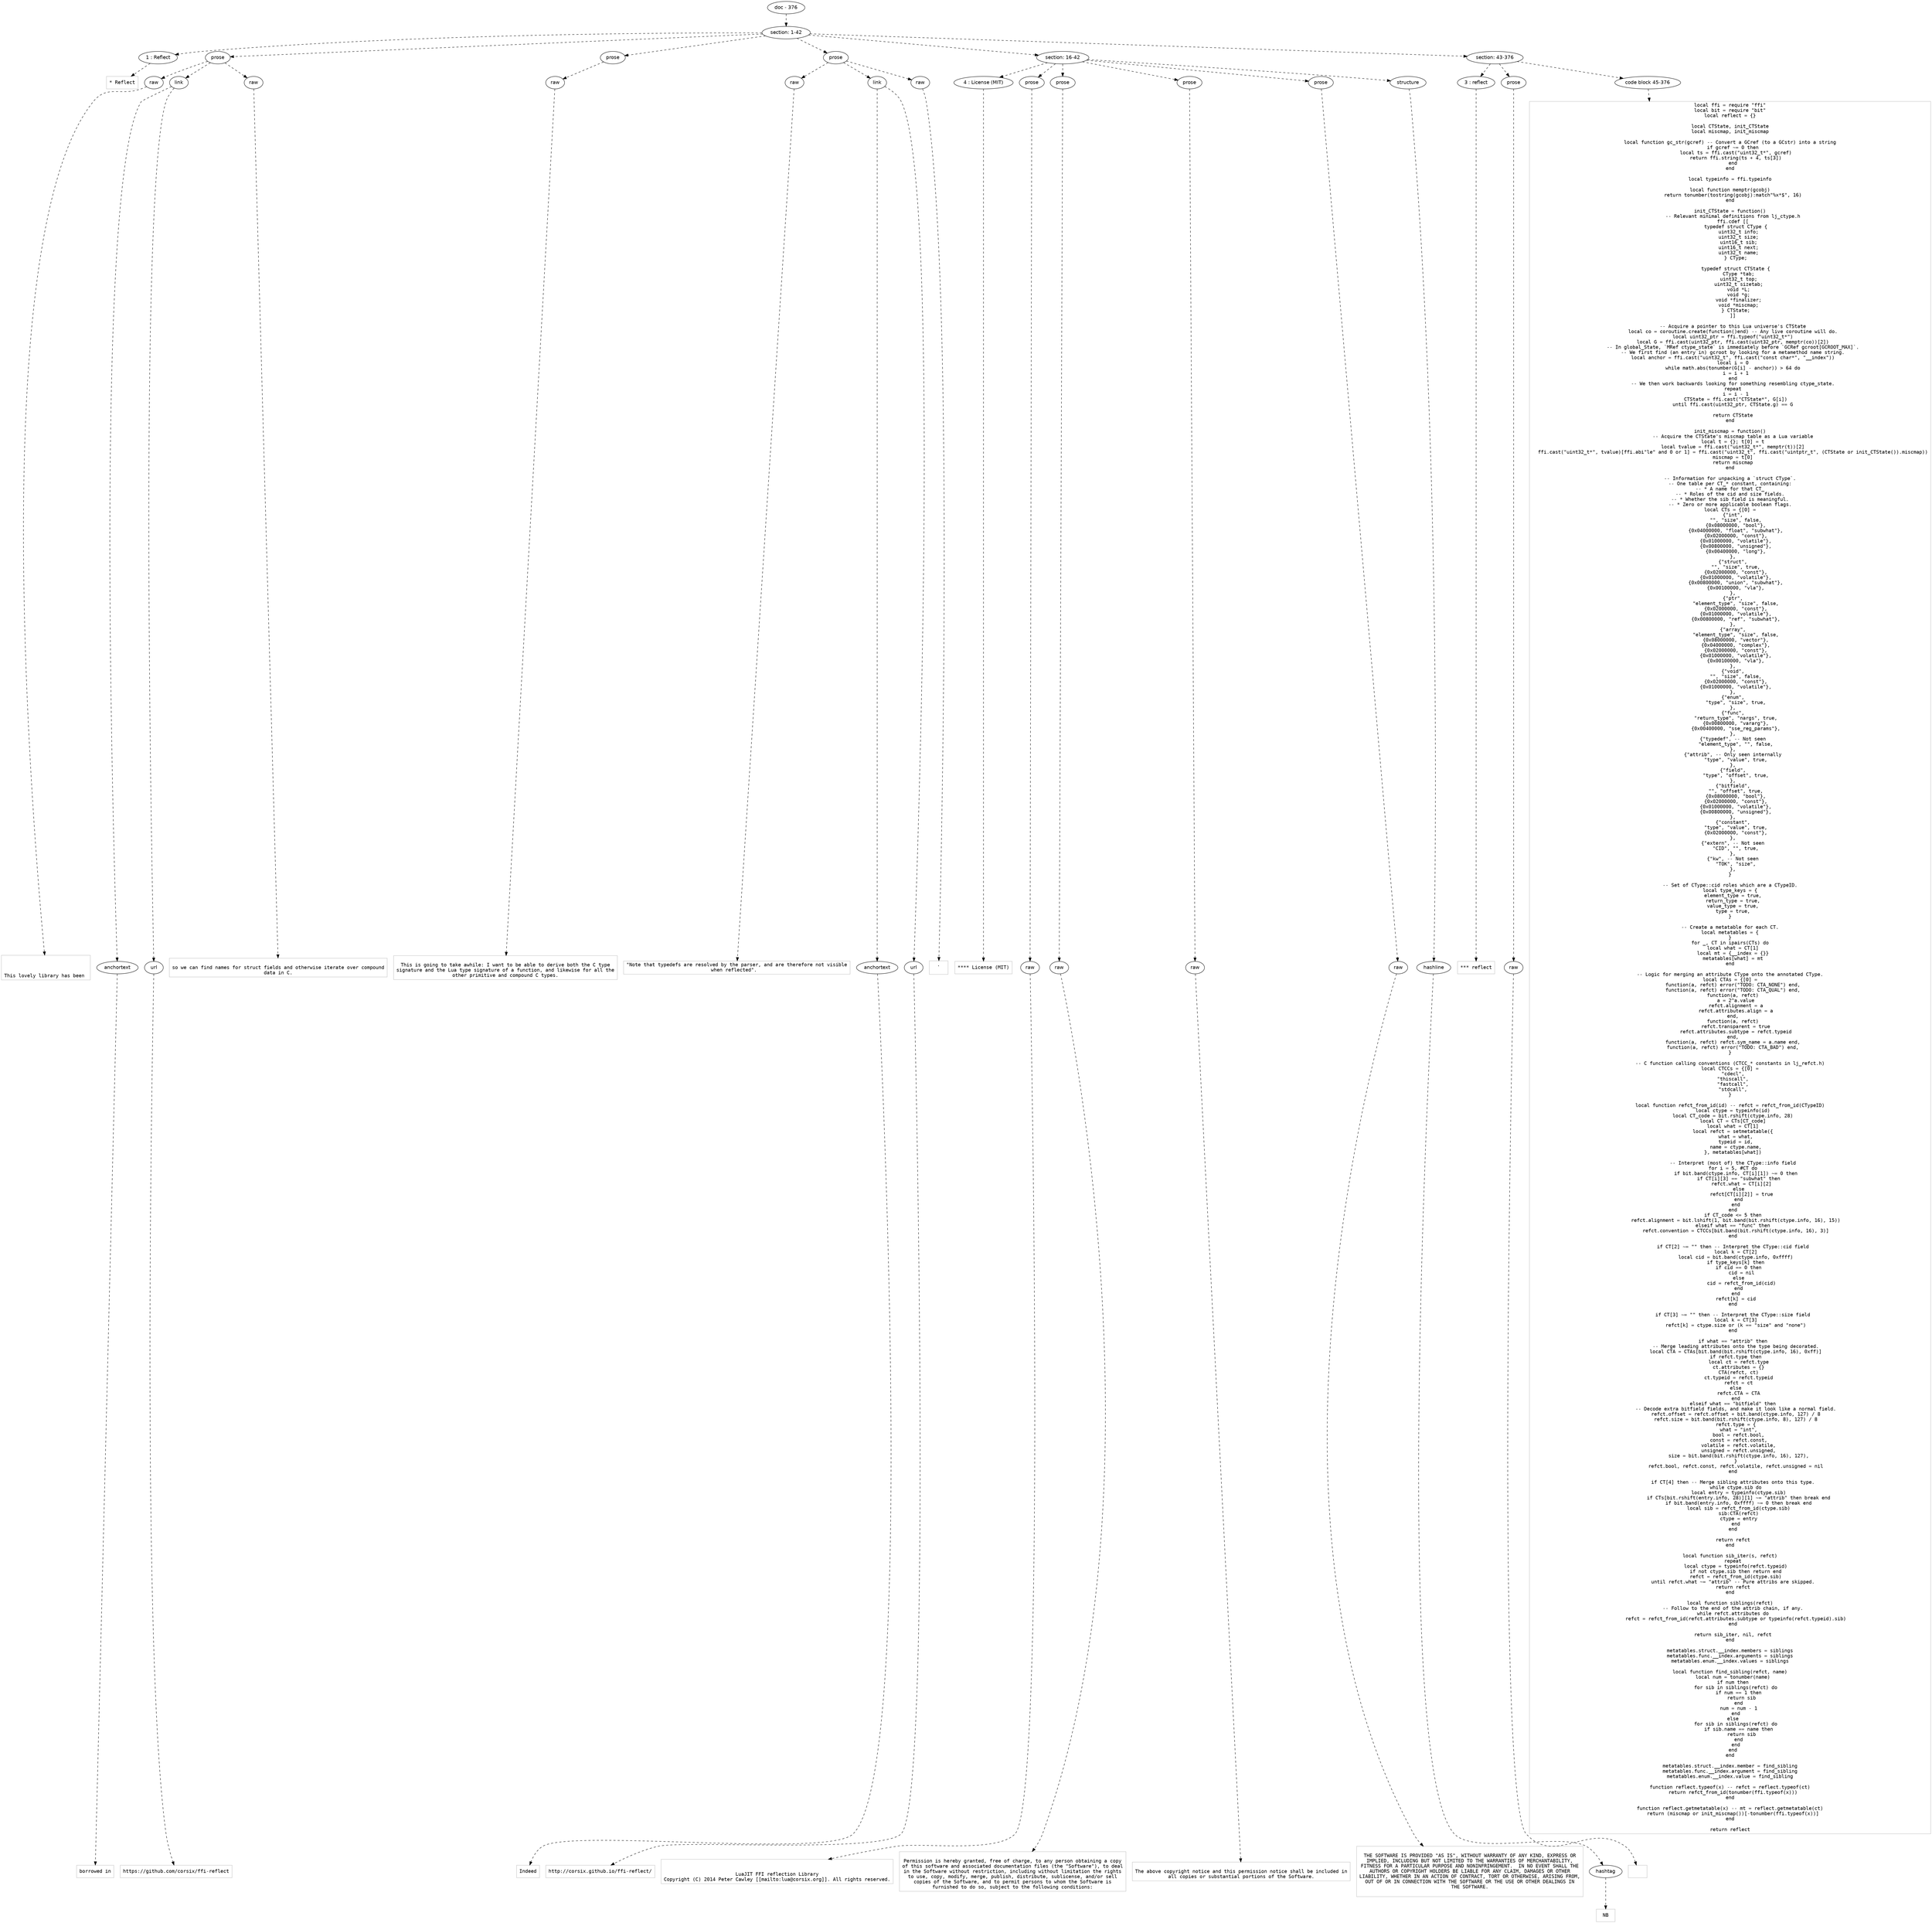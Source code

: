 digraph lpegNode {

node [fontname=Helvetica]
edge [style=dashed]

doc_0 [label="doc - 376"]


doc_0 -> { section_1}
{rank=same; section_1}

section_1 [label="section: 1-42"]


// END RANK doc_0

section_1 -> { header_2 prose_3 prose_4 prose_5 section_6 section_7}
{rank=same; header_2 prose_3 prose_4 prose_5 section_6 section_7}

header_2 [label="1 : Reflect"]

prose_3 [label="prose"]

prose_4 [label="prose"]

prose_5 [label="prose"]

section_6 [label="section: 16-42"]

section_7 [label="section: 43-376"]


// END RANK section_1

header_2 -> leaf_8
leaf_8  [color=Gray,shape=rectangle,fontname=Inconsolata,label="* Reflect"]
// END RANK header_2

prose_3 -> { raw_9 link_10 raw_11}
{rank=same; raw_9 link_10 raw_11}

raw_9 [label="raw"]

link_10 [label="link"]

raw_11 [label="raw"]


// END RANK prose_3

raw_9 -> leaf_12
leaf_12  [color=Gray,shape=rectangle,fontname=Inconsolata,label="


This lovely library has been "]
// END RANK raw_9

link_10 -> { anchortext_13 url_14}
{rank=same; anchortext_13 url_14}

anchortext_13 [label="anchortext"]

url_14 [label="url"]


// END RANK link_10

anchortext_13 -> leaf_15
leaf_15  [color=Gray,shape=rectangle,fontname=Inconsolata,label="borrowed in"]
// END RANK anchortext_13

url_14 -> leaf_16
leaf_16  [color=Gray,shape=rectangle,fontname=Inconsolata,label="https://github.com/corsix/ffi-reflect"]
// END RANK url_14

raw_11 -> leaf_17
leaf_17  [color=Gray,shape=rectangle,fontname=Inconsolata,label="
so we can find names for struct fields and otherwise iterate over compound
data in C.
"]
// END RANK raw_11

prose_4 -> { raw_18}
{rank=same; raw_18}

raw_18 [label="raw"]


// END RANK prose_4

raw_18 -> leaf_19
leaf_19  [color=Gray,shape=rectangle,fontname=Inconsolata,label="
This is going to take awhile: I want to be able to derive both the C type
signature and the Lua type signature of a function, and likewise for all the
other primitive and compound C types.
"]
// END RANK raw_18

prose_5 -> { raw_20 link_21 raw_22}
{rank=same; raw_20 link_21 raw_22}

raw_20 [label="raw"]

link_21 [label="link"]

raw_22 [label="raw"]


// END RANK prose_5

raw_20 -> leaf_23
leaf_23  [color=Gray,shape=rectangle,fontname=Inconsolata,label="
\"Note that typedefs are resolved by the parser, and are therefore not visible
when reflected\".  "]
// END RANK raw_20

link_21 -> { anchortext_24 url_25}
{rank=same; anchortext_24 url_25}

anchortext_24 [label="anchortext"]

url_25 [label="url"]


// END RANK link_21

anchortext_24 -> leaf_26
leaf_26  [color=Gray,shape=rectangle,fontname=Inconsolata,label="Indeed"]
// END RANK anchortext_24

url_25 -> leaf_27
leaf_27  [color=Gray,shape=rectangle,fontname=Inconsolata,label="http://corsix.github.io/ffi-reflect/"]
// END RANK url_25

raw_22 -> leaf_28
leaf_28  [color=Gray,shape=rectangle,fontname=Inconsolata,label=".

"]
// END RANK raw_22

section_6 -> { header_29 prose_30 prose_31 prose_32 prose_33 structure_34}
{rank=same; header_29 prose_30 prose_31 prose_32 prose_33 structure_34}

header_29 [label="4 : License (MIT)"]

prose_30 [label="prose"]

prose_31 [label="prose"]

prose_32 [label="prose"]

prose_33 [label="prose"]

structure_34 [label="structure"]


// END RANK section_6

header_29 -> leaf_35
leaf_35  [color=Gray,shape=rectangle,fontname=Inconsolata,label="**** License (MIT)"]
// END RANK header_29

prose_30 -> { raw_36}
{rank=same; raw_36}

raw_36 [label="raw"]


// END RANK prose_30

raw_36 -> leaf_37
leaf_37  [color=Gray,shape=rectangle,fontname=Inconsolata,label="

LuaJIT FFI reflection Library
Copyright (C) 2014 Peter Cawley [[mailto:lua@corsix.org]]. All rights reserved.
"]
// END RANK raw_36

prose_31 -> { raw_38}
{rank=same; raw_38}

raw_38 [label="raw"]


// END RANK prose_31

raw_38 -> leaf_39
leaf_39  [color=Gray,shape=rectangle,fontname=Inconsolata,label="
Permission is hereby granted, free of charge, to any person obtaining a copy
of this software and associated documentation files (the \"Software\"), to deal
in the Software without restriction, including without limitation the rights
to use, copy, modify, merge, publish, distribute, sublicense, and/or sell
copies of the Software, and to permit persons to whom the Software is
furnished to do so, subject to the following conditions:
"]
// END RANK raw_38

prose_32 -> { raw_40}
{rank=same; raw_40}

raw_40 [label="raw"]


// END RANK prose_32

raw_40 -> leaf_41
leaf_41  [color=Gray,shape=rectangle,fontname=Inconsolata,label="
The above copyright notice and this permission notice shall be included in
all copies or substantial portions of the Software.
"]
// END RANK raw_40

prose_33 -> { raw_42}
{rank=same; raw_42}

raw_42 [label="raw"]


// END RANK prose_33

raw_42 -> leaf_43
leaf_43  [color=Gray,shape=rectangle,fontname=Inconsolata,label="
THE SOFTWARE IS PROVIDED \"AS IS\", WITHOUT WARRANTY OF ANY KIND, EXPRESS OR
IMPLIED, INCLUDING BUT NOT LIMITED TO THE WARRANTIES OF MERCHANTABILITY,
FITNESS FOR A PARTICULAR PURPOSE AND NONINFRINGEMENT.  IN NO EVENT SHALL THE
AUTHORS OR COPYRIGHT HOLDERS BE LIABLE FOR ANY CLAIM, DAMAGES OR OTHER
LIABILITY, WHETHER IN AN ACTION OF CONTRACT, TORT OR OTHERWISE, ARISING FROM,
OUT OF OR IN CONNECTION WITH THE SOFTWARE OR THE USE OR OTHER DEALINGS IN
THE SOFTWARE.

"]
// END RANK raw_42

structure_34 -> { hashline_44}
{rank=same; hashline_44}

hashline_44 [label="hashline"]


// END RANK structure_34

hashline_44 -> { hashtag_45}
{rank=same; hashtag_45}

hashtag_45 [label="hashtag"]


// END RANK hashline_44

hashtag_45 -> leaf_46
leaf_46  [color=Gray,shape=rectangle,fontname=Inconsolata,label="NB"]
// END RANK hashtag_45

section_7 -> { header_47 prose_48 codeblock_49}
{rank=same; header_47 prose_48 codeblock_49}

header_47 [label="3 : reflect"]

prose_48 [label="prose"]

codeblock_49 [label="code block 45-376"]


// END RANK section_7

header_47 -> leaf_50
leaf_50  [color=Gray,shape=rectangle,fontname=Inconsolata,label="*** reflect"]
// END RANK header_47

prose_48 -> { raw_51}
{rank=same; raw_51}

raw_51 [label="raw"]


// END RANK prose_48

raw_51 -> leaf_52
leaf_52  [color=Gray,shape=rectangle,fontname=Inconsolata,label="
"]
// END RANK raw_51

codeblock_49 -> leaf_53
leaf_53  [color=Gray,shape=rectangle,fontname=Inconsolata,label="local ffi = require \"ffi\"
local bit = require \"bit\"
local reflect = {}

local CTState, init_CTState
local miscmap, init_miscmap

local function gc_str(gcref) -- Convert a GCref (to a GCstr) into a string
  if gcref ~= 0 then
    local ts = ffi.cast(\"uint32_t*\", gcref)
    return ffi.string(ts + 4, ts[3])
  end
end

local typeinfo = ffi.typeinfo

local function memptr(gcobj)
  return tonumber(tostring(gcobj):match\"%x*$\", 16)
end

init_CTState = function()
  -- Relevant minimal definitions from lj_ctype.h
  ffi.cdef [[
    typedef struct CType {
      uint32_t info;
      uint32_t size;
      uint16_t sib;
      uint16_t next;
      uint32_t name;
    } CType;

    typedef struct CTState {
      CType *tab;
      uint32_t top;
      uint32_t sizetab;
      void *L;
      void *g;
      void *finalizer;
      void *miscmap;
    } CTState;
  ]]

  -- Acquire a pointer to this Lua universe's CTState
  local co = coroutine.create(function()end) -- Any live coroutine will do.
  local uint32_ptr = ffi.typeof(\"uint32_t*\")
  local G = ffi.cast(uint32_ptr, ffi.cast(uint32_ptr, memptr(co))[2])
  -- In global_State, `MRef ctype_state` is immediately before `GCRef gcroot[GCROOT_MAX]`.
  -- We first find (an entry in) gcroot by looking for a metamethod name string.
  local anchor = ffi.cast(\"uint32_t\", ffi.cast(\"const char*\", \"__index\"))
  local i = 0
  while math.abs(tonumber(G[i] - anchor)) > 64 do
    i = i + 1
  end
  -- We then work backwards looking for something resembling ctype_state.
  repeat
    i = i - 1
    CTState = ffi.cast(\"CTState*\", G[i])
  until ffi.cast(uint32_ptr, CTState.g) == G

  return CTState
end

init_miscmap = function()
  -- Acquire the CTState's miscmap table as a Lua variable
  local t = {}; t[0] = t
  local tvalue = ffi.cast(\"uint32_t*\", memptr(t))[2]
  ffi.cast(\"uint32_t*\", tvalue)[ffi.abi\"le\" and 0 or 1] = ffi.cast(\"uint32_t\", ffi.cast(\"uintptr_t\", (CTState or init_CTState()).miscmap))
  miscmap = t[0]
  return miscmap
end

-- Information for unpacking a `struct CType`.
-- One table per CT_* constant, containing:
-- * A name for that CT_
-- * Roles of the cid and size fields.
-- * Whether the sib field is meaningful.
-- * Zero or more applicable boolean flags.
local CTs = {[0] =
  {\"int\",
    \"\", \"size\", false,
    {0x08000000, \"bool\"},
    {0x04000000, \"float\", \"subwhat\"},
    {0x02000000, \"const\"},
    {0x01000000, \"volatile\"},
    {0x00800000, \"unsigned\"},
    {0x00400000, \"long\"},
  },
  {\"struct\",
    \"\", \"size\", true,
    {0x02000000, \"const\"},
    {0x01000000, \"volatile\"},
    {0x00800000, \"union\", \"subwhat\"},
    {0x00100000, \"vla\"},
  },
  {\"ptr\",
    \"element_type\", \"size\", false,
    {0x02000000, \"const\"},
    {0x01000000, \"volatile\"},
    {0x00800000, \"ref\", \"subwhat\"},
  },
  {\"array\",
    \"element_type\", \"size\", false,
    {0x08000000, \"vector\"},
    {0x04000000, \"complex\"},
    {0x02000000, \"const\"},
    {0x01000000, \"volatile\"},
    {0x00100000, \"vla\"},
  },
  {\"void\",
    \"\", \"size\", false,
    {0x02000000, \"const\"},
    {0x01000000, \"volatile\"},
  },
  {\"enum\",
    \"type\", \"size\", true,
  },
  {\"func\",
    \"return_type\", \"nargs\", true,
    {0x00800000, \"vararg\"},
    {0x00400000, \"sse_reg_params\"},
  },
  {\"typedef\", -- Not seen
    \"element_type\", \"\", false,
  },
  {\"attrib\", -- Only seen internally
    \"type\", \"value\", true,
  },
  {\"field\",
    \"type\", \"offset\", true,
  },
  {\"bitfield\",
    \"\", \"offset\", true,
    {0x08000000, \"bool\"},
    {0x02000000, \"const\"},
    {0x01000000, \"volatile\"},
    {0x00800000, \"unsigned\"},
  },
  {\"constant\",
    \"type\", \"value\", true,
    {0x02000000, \"const\"},
  },
  {\"extern\", -- Not seen
    \"CID\", \"\", true,
  },
  {\"kw\", -- Not seen
    \"TOK\", \"size\",
  },
}

-- Set of CType::cid roles which are a CTypeID.
local type_keys = {
  element_type = true,
  return_type = true,
  value_type = true,
  type = true,
}

-- Create a metatable for each CT.
local metatables = {
}
for _, CT in ipairs(CTs) do
  local what = CT[1]
  local mt = {__index = {}}
  metatables[what] = mt
end

-- Logic for merging an attribute CType onto the annotated CType.
local CTAs = {[0] =
  function(a, refct) error(\"TODO: CTA_NONE\") end,
  function(a, refct) error(\"TODO: CTA_QUAL\") end,
  function(a, refct)
    a = 2^a.value
    refct.alignment = a
    refct.attributes.align = a
  end,
  function(a, refct)
    refct.transparent = true
    refct.attributes.subtype = refct.typeid
  end,
  function(a, refct) refct.sym_name = a.name end,
  function(a, refct) error(\"TODO: CTA_BAD\") end,
}

-- C function calling conventions (CTCC_* constants in lj_refct.h)
local CTCCs = {[0] =
  \"cdecl\",
  \"thiscall\",
  \"fastcall\",
  \"stdcall\",
}

local function refct_from_id(id) -- refct = refct_from_id(CTypeID)
  local ctype = typeinfo(id)
  local CT_code = bit.rshift(ctype.info, 28)
  local CT = CTs[CT_code]
  local what = CT[1]
  local refct = setmetatable({
    what = what,
    typeid = id,
    name = ctype.name,
  }, metatables[what])

  -- Interpret (most of) the CType::info field
  for i = 5, #CT do
    if bit.band(ctype.info, CT[i][1]) ~= 0 then
      if CT[i][3] == \"subwhat\" then
        refct.what = CT[i][2]
      else
        refct[CT[i][2]] = true
      end
    end
  end
  if CT_code <= 5 then
    refct.alignment = bit.lshift(1, bit.band(bit.rshift(ctype.info, 16), 15))
  elseif what == \"func\" then
    refct.convention = CTCCs[bit.band(bit.rshift(ctype.info, 16), 3)]
  end

  if CT[2] ~= \"\" then -- Interpret the CType::cid field
    local k = CT[2]
    local cid = bit.band(ctype.info, 0xffff)
    if type_keys[k] then
      if cid == 0 then
        cid = nil
      else
        cid = refct_from_id(cid)
      end
    end
    refct[k] = cid
  end

  if CT[3] ~= \"\" then -- Interpret the CType::size field
    local k = CT[3]
    refct[k] = ctype.size or (k == \"size\" and \"none\")
  end

  if what == \"attrib\" then
    -- Merge leading attributes onto the type being decorated.
    local CTA = CTAs[bit.band(bit.rshift(ctype.info, 16), 0xff)]
    if refct.type then
      local ct = refct.type
      ct.attributes = {}
      CTA(refct, ct)
      ct.typeid = refct.typeid
      refct = ct
    else
      refct.CTA = CTA
    end
  elseif what == \"bitfield\" then
    -- Decode extra bitfield fields, and make it look like a normal field.
    refct.offset = refct.offset + bit.band(ctype.info, 127) / 8
    refct.size = bit.band(bit.rshift(ctype.info, 8), 127) / 8
    refct.type = {
      what = \"int\",
      bool = refct.bool,
      const = refct.const,
      volatile = refct.volatile,
      unsigned = refct.unsigned,
      size = bit.band(bit.rshift(ctype.info, 16), 127),
    }
    refct.bool, refct.const, refct.volatile, refct.unsigned = nil
  end

  if CT[4] then -- Merge sibling attributes onto this type.
    while ctype.sib do
      local entry = typeinfo(ctype.sib)
      if CTs[bit.rshift(entry.info, 28)][1] ~= \"attrib\" then break end
      if bit.band(entry.info, 0xffff) ~= 0 then break end
      local sib = refct_from_id(ctype.sib)
      sib:CTA(refct)
      ctype = entry
    end
  end

  return refct
end

local function sib_iter(s, refct)
  repeat
    local ctype = typeinfo(refct.typeid)
    if not ctype.sib then return end
    refct = refct_from_id(ctype.sib)
  until refct.what ~= \"attrib\" -- Pure attribs are skipped.
  return refct
end

local function siblings(refct)
  -- Follow to the end of the attrib chain, if any.
  while refct.attributes do
    refct = refct_from_id(refct.attributes.subtype or typeinfo(refct.typeid).sib)
  end

  return sib_iter, nil, refct
end

metatables.struct.__index.members = siblings
metatables.func.__index.arguments = siblings
metatables.enum.__index.values = siblings

local function find_sibling(refct, name)
  local num = tonumber(name)
  if num then
    for sib in siblings(refct) do
      if num == 1 then
        return sib
      end
      num = num - 1
    end
  else
    for sib in siblings(refct) do
      if sib.name == name then
        return sib
      end
    end
  end
end

metatables.struct.__index.member = find_sibling
metatables.func.__index.argument = find_sibling
metatables.enum.__index.value = find_sibling

function reflect.typeof(x) -- refct = reflect.typeof(ct)
  return refct_from_id(tonumber(ffi.typeof(x)))
end

function reflect.getmetatable(x) -- mt = reflect.getmetatable(ct)
  return (miscmap or init_miscmap())[-tonumber(ffi.typeof(x))]
end

return reflect"]
// END RANK codeblock_49


}
